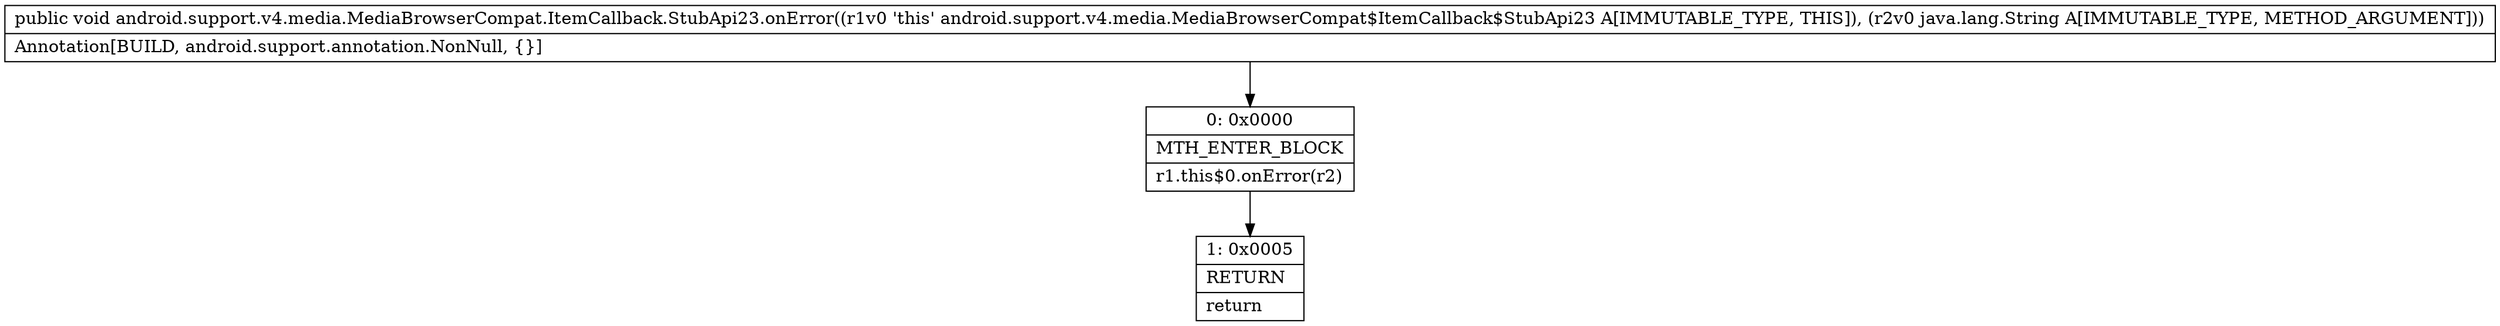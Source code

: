 digraph "CFG forandroid.support.v4.media.MediaBrowserCompat.ItemCallback.StubApi23.onError(Ljava\/lang\/String;)V" {
Node_0 [shape=record,label="{0\:\ 0x0000|MTH_ENTER_BLOCK\l|r1.this$0.onError(r2)\l}"];
Node_1 [shape=record,label="{1\:\ 0x0005|RETURN\l|return\l}"];
MethodNode[shape=record,label="{public void android.support.v4.media.MediaBrowserCompat.ItemCallback.StubApi23.onError((r1v0 'this' android.support.v4.media.MediaBrowserCompat$ItemCallback$StubApi23 A[IMMUTABLE_TYPE, THIS]), (r2v0 java.lang.String A[IMMUTABLE_TYPE, METHOD_ARGUMENT]))  | Annotation[BUILD, android.support.annotation.NonNull, \{\}]\l}"];
MethodNode -> Node_0;
Node_0 -> Node_1;
}


